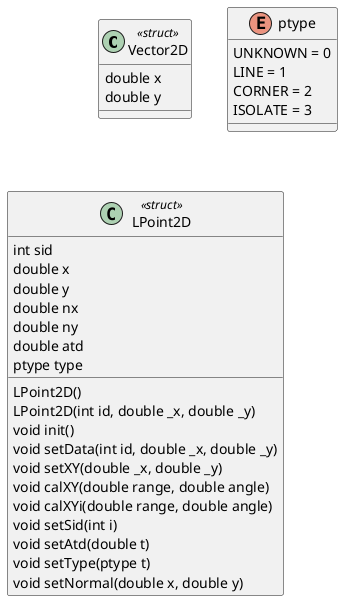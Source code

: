 @startuml

skinparam classAttributeIconSize 0

class Vector2D <<struct>>{
    double x
    double y
}

enum ptype{
    UNKNOWN = 0
    LINE = 1
    CORNER = 2
    ISOLATE = 3
}

class LPoint2D <<struct>>{
    int sid
    double x
    double y
    double nx
    double ny
    double atd
    ptype type

    LPoint2D()
    LPoint2D(int id, double _x, double _y)
    void init()
    void setData(int id, double _x, double _y)
    void setXY(double _x, double _y)
    void calXY(double range, double angle)
    void calXYi(double range, double angle)
    void setSid(int i)
    void setAtd(double t)
    void setType(ptype t)
    void setNormal(double x, double y)
}

@enduml